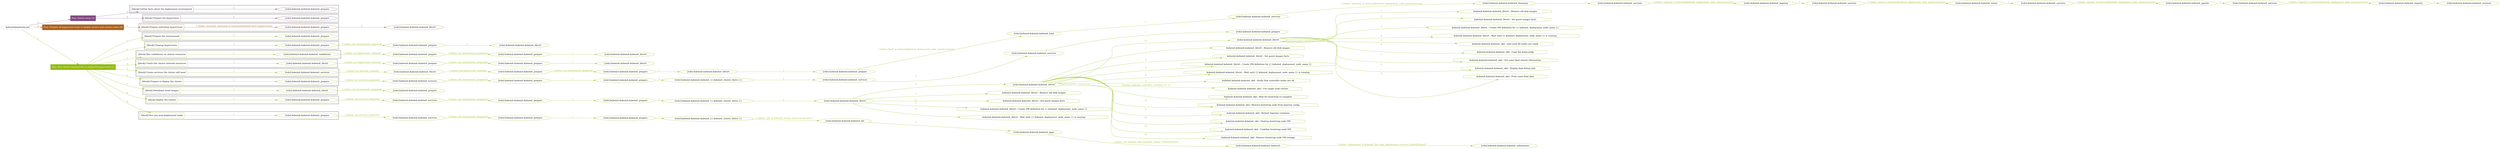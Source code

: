 digraph {
	graph [concentrate=true ordering=in rankdir=LR ratio=fill]
	edge [esep=5 sep=10]
	"kubeinit/playbook.yml" [id=root_node style=dotted]
	play_743b90a8 [label="Play: Initial setup (1)" color="#824a80" fontcolor="#ffffff" id=play_743b90a8 shape=box style=filled tooltip=localhost]
	"kubeinit/playbook.yml" -> play_743b90a8 [label="1 " color="#824a80" fontcolor="#824a80" id=edge_e5555c26 labeltooltip="1 " tooltip="1 "]
	subgraph "kubeinit.kubeinit.kubeinit_prepare" {
		role_e609a89c [label="[role] kubeinit.kubeinit.kubeinit_prepare" color="#824a80" id=role_e609a89c tooltip="kubeinit.kubeinit.kubeinit_prepare"]
	}
	subgraph "kubeinit.kubeinit.kubeinit_prepare" {
		role_7d52ee13 [label="[role] kubeinit.kubeinit.kubeinit_prepare" color="#824a80" id=role_7d52ee13 tooltip="kubeinit.kubeinit.kubeinit_prepare"]
	}
	subgraph "Play: Initial setup (1)" {
		play_743b90a8 -> block_be9899c7 [label=1 color="#824a80" fontcolor="#824a80" id=edge_d7f9a12f labeltooltip=1 tooltip=1]
		subgraph cluster_block_be9899c7 {
			block_be9899c7 [label="[block] Gather facts about the deployment environment" color="#824a80" id=block_be9899c7 labeltooltip="Gather facts about the deployment environment" shape=box tooltip="Gather facts about the deployment environment"]
			block_be9899c7 -> role_e609a89c [label="1 " color="#824a80" fontcolor="#824a80" id=edge_e55d5324 labeltooltip="1 " tooltip="1 "]
		}
		play_743b90a8 -> block_4cf6a5b4 [label=2 color="#824a80" fontcolor="#824a80" id=edge_6d1c9173 labeltooltip=2 tooltip=2]
		subgraph cluster_block_4cf6a5b4 {
			block_4cf6a5b4 [label="[block] Prepare the hypervisors" color="#824a80" id=block_4cf6a5b4 labeltooltip="Prepare the hypervisors" shape=box tooltip="Prepare the hypervisors"]
			block_4cf6a5b4 -> role_7d52ee13 [label="1 " color="#824a80" fontcolor="#824a80" id=edge_23be95bb labeltooltip="1 " tooltip="1 "]
		}
	}
	play_aa28c785 [label="Play: Prepare all hypervisor hosts to deploy service and cluster nodes (0)" color="#ad621f" fontcolor="#ffffff" id=play_aa28c785 shape=box style=filled tooltip="Play: Prepare all hypervisor hosts to deploy service and cluster nodes (0)"]
	"kubeinit/playbook.yml" -> play_aa28c785 [label="2 " color="#ad621f" fontcolor="#ad621f" id=edge_b6688500 labeltooltip="2 " tooltip="2 "]
	subgraph "kubeinit.kubeinit.kubeinit_libvirt" {
		role_a38f6ef7 [label="[role] kubeinit.kubeinit.kubeinit_libvirt" color="#ad621f" id=role_a38f6ef7 tooltip="kubeinit.kubeinit.kubeinit_libvirt"]
	}
	subgraph "kubeinit.kubeinit.kubeinit_prepare" {
		role_2fa4fcc3 [label="[role] kubeinit.kubeinit.kubeinit_prepare" color="#ad621f" id=role_2fa4fcc3 tooltip="kubeinit.kubeinit.kubeinit_prepare"]
		role_2fa4fcc3 -> role_a38f6ef7 [label="1 " color="#ad621f" fontcolor="#ad621f" id=edge_b6ef607e labeltooltip="1 " tooltip="1 "]
	}
	subgraph "Play: Prepare all hypervisor hosts to deploy service and cluster nodes (0)" {
		play_aa28c785 -> block_7f231f49 [label=1 color="#ad621f" fontcolor="#ad621f" id=edge_da5fc364 labeltooltip=1 tooltip=1]
		subgraph cluster_block_7f231f49 {
			block_7f231f49 [label="[block] Prepare individual hypervisors" color="#ad621f" id=block_7f231f49 labeltooltip="Prepare individual hypervisors" shape=box tooltip="Prepare individual hypervisors"]
			block_7f231f49 -> role_2fa4fcc3 [label="1 [when: inventory_hostname in hostvars['kubeinit-facts'].hypervisors]" color="#ad621f" fontcolor="#ad621f" id=edge_9c1588ac labeltooltip="1 [when: inventory_hostname in hostvars['kubeinit-facts'].hypervisors]" tooltip="1 [when: inventory_hostname in hostvars['kubeinit-facts'].hypervisors]"]
		}
	}
	play_987b31ca [label="Play: Run cluster deployment on prepared hypervisors (1)" color="#90bb11" fontcolor="#ffffff" id=play_987b31ca shape=box style=filled tooltip=localhost]
	"kubeinit/playbook.yml" -> play_987b31ca [label="3 " color="#90bb11" fontcolor="#90bb11" id=edge_f96792c6 labeltooltip="3 " tooltip="3 "]
	subgraph "kubeinit.kubeinit.kubeinit_prepare" {
		role_ddf2d760 [label="[role] kubeinit.kubeinit.kubeinit_prepare" color="#90bb11" id=role_ddf2d760 tooltip="kubeinit.kubeinit.kubeinit_prepare"]
	}
	subgraph "kubeinit.kubeinit.kubeinit_libvirt" {
		role_085618c5 [label="[role] kubeinit.kubeinit.kubeinit_libvirt" color="#90bb11" id=role_085618c5 tooltip="kubeinit.kubeinit.kubeinit_libvirt"]
	}
	subgraph "kubeinit.kubeinit.kubeinit_prepare" {
		role_6ee29412 [label="[role] kubeinit.kubeinit.kubeinit_prepare" color="#90bb11" id=role_6ee29412 tooltip="kubeinit.kubeinit.kubeinit_prepare"]
		role_6ee29412 -> role_085618c5 [label="1 " color="#90bb11" fontcolor="#90bb11" id=edge_6264abdf labeltooltip="1 " tooltip="1 "]
	}
	subgraph "kubeinit.kubeinit.kubeinit_prepare" {
		role_43bc6040 [label="[role] kubeinit.kubeinit.kubeinit_prepare" color="#90bb11" id=role_43bc6040 tooltip="kubeinit.kubeinit.kubeinit_prepare"]
		role_43bc6040 -> role_6ee29412 [label="1 [when: not environment_prepared]" color="#90bb11" fontcolor="#90bb11" id=edge_7b438163 labeltooltip="1 [when: not environment_prepared]" tooltip="1 [when: not environment_prepared]"]
	}
	subgraph "kubeinit.kubeinit.kubeinit_libvirt" {
		role_09e824c3 [label="[role] kubeinit.kubeinit.kubeinit_libvirt" color="#90bb11" id=role_09e824c3 tooltip="kubeinit.kubeinit.kubeinit_libvirt"]
	}
	subgraph "kubeinit.kubeinit.kubeinit_prepare" {
		role_683935b8 [label="[role] kubeinit.kubeinit.kubeinit_prepare" color="#90bb11" id=role_683935b8 tooltip="kubeinit.kubeinit.kubeinit_prepare"]
		role_683935b8 -> role_09e824c3 [label="1 " color="#90bb11" fontcolor="#90bb11" id=edge_71b09cfb labeltooltip="1 " tooltip="1 "]
	}
	subgraph "kubeinit.kubeinit.kubeinit_prepare" {
		role_24ceb889 [label="[role] kubeinit.kubeinit.kubeinit_prepare" color="#90bb11" id=role_24ceb889 tooltip="kubeinit.kubeinit.kubeinit_prepare"]
		role_24ceb889 -> role_683935b8 [label="1 [when: not environment_prepared]" color="#90bb11" fontcolor="#90bb11" id=edge_58f53f06 labeltooltip="1 [when: not environment_prepared]" tooltip="1 [when: not environment_prepared]"]
	}
	subgraph "kubeinit.kubeinit.kubeinit_validations" {
		role_106a5bd0 [label="[role] kubeinit.kubeinit.kubeinit_validations" color="#90bb11" id=role_106a5bd0 tooltip="kubeinit.kubeinit.kubeinit_validations"]
		role_106a5bd0 -> role_24ceb889 [label="1 [when: not hypervisors_cleaned]" color="#90bb11" fontcolor="#90bb11" id=edge_9565c37f labeltooltip="1 [when: not hypervisors_cleaned]" tooltip="1 [when: not hypervisors_cleaned]"]
	}
	subgraph "kubeinit.kubeinit.kubeinit_libvirt" {
		role_cfba8eb0 [label="[role] kubeinit.kubeinit.kubeinit_libvirt" color="#90bb11" id=role_cfba8eb0 tooltip="kubeinit.kubeinit.kubeinit_libvirt"]
	}
	subgraph "kubeinit.kubeinit.kubeinit_prepare" {
		role_1004afae [label="[role] kubeinit.kubeinit.kubeinit_prepare" color="#90bb11" id=role_1004afae tooltip="kubeinit.kubeinit.kubeinit_prepare"]
		role_1004afae -> role_cfba8eb0 [label="1 " color="#90bb11" fontcolor="#90bb11" id=edge_70be2604 labeltooltip="1 " tooltip="1 "]
	}
	subgraph "kubeinit.kubeinit.kubeinit_prepare" {
		role_b2a3b8c6 [label="[role] kubeinit.kubeinit.kubeinit_prepare" color="#90bb11" id=role_b2a3b8c6 tooltip="kubeinit.kubeinit.kubeinit_prepare"]
		role_b2a3b8c6 -> role_1004afae [label="1 [when: not environment_prepared]" color="#90bb11" fontcolor="#90bb11" id=edge_dcab3e11 labeltooltip="1 [when: not environment_prepared]" tooltip="1 [when: not environment_prepared]"]
	}
	subgraph "kubeinit.kubeinit.kubeinit_libvirt" {
		role_6e0be213 [label="[role] kubeinit.kubeinit.kubeinit_libvirt" color="#90bb11" id=role_6e0be213 tooltip="kubeinit.kubeinit.kubeinit_libvirt"]
		role_6e0be213 -> role_b2a3b8c6 [label="1 [when: not hypervisors_cleaned]" color="#90bb11" fontcolor="#90bb11" id=edge_47a0b33e labeltooltip="1 [when: not hypervisors_cleaned]" tooltip="1 [when: not hypervisors_cleaned]"]
	}
	subgraph "kubeinit.kubeinit.kubeinit_services" {
		role_d6f30e34 [label="[role] kubeinit.kubeinit.kubeinit_services" color="#90bb11" id=role_d6f30e34 tooltip="kubeinit.kubeinit.kubeinit_services"]
	}
	subgraph "kubeinit.kubeinit.kubeinit_registry" {
		role_e5eff78b [label="[role] kubeinit.kubeinit.kubeinit_registry" color="#90bb11" id=role_e5eff78b tooltip="kubeinit.kubeinit.kubeinit_registry"]
		role_e5eff78b -> role_d6f30e34 [label="1 " color="#90bb11" fontcolor="#90bb11" id=edge_b478f565 labeltooltip="1 " tooltip="1 "]
	}
	subgraph "kubeinit.kubeinit.kubeinit_services" {
		role_7e33d1a5 [label="[role] kubeinit.kubeinit.kubeinit_services" color="#90bb11" id=role_7e33d1a5 tooltip="kubeinit.kubeinit.kubeinit_services"]
		role_7e33d1a5 -> role_e5eff78b [label="1 [when: 'registry' in hostvars[kubeinit_deployment_node_name].services]" color="#90bb11" fontcolor="#90bb11" id=edge_51f8c099 labeltooltip="1 [when: 'registry' in hostvars[kubeinit_deployment_node_name].services]" tooltip="1 [when: 'registry' in hostvars[kubeinit_deployment_node_name].services]"]
	}
	subgraph "kubeinit.kubeinit.kubeinit_apache" {
		role_4c651d5d [label="[role] kubeinit.kubeinit.kubeinit_apache" color="#90bb11" id=role_4c651d5d tooltip="kubeinit.kubeinit.kubeinit_apache"]
		role_4c651d5d -> role_7e33d1a5 [label="1 " color="#90bb11" fontcolor="#90bb11" id=edge_03db0d27 labeltooltip="1 " tooltip="1 "]
	}
	subgraph "kubeinit.kubeinit.kubeinit_services" {
		role_66287e27 [label="[role] kubeinit.kubeinit.kubeinit_services" color="#90bb11" id=role_66287e27 tooltip="kubeinit.kubeinit.kubeinit_services"]
		role_66287e27 -> role_4c651d5d [label="1 [when: 'apache' in hostvars[kubeinit_deployment_node_name].services]" color="#90bb11" fontcolor="#90bb11" id=edge_fdbecc38 labeltooltip="1 [when: 'apache' in hostvars[kubeinit_deployment_node_name].services]" tooltip="1 [when: 'apache' in hostvars[kubeinit_deployment_node_name].services]"]
	}
	subgraph "kubeinit.kubeinit.kubeinit_nexus" {
		role_0131a135 [label="[role] kubeinit.kubeinit.kubeinit_nexus" color="#90bb11" id=role_0131a135 tooltip="kubeinit.kubeinit.kubeinit_nexus"]
		role_0131a135 -> role_66287e27 [label="1 " color="#90bb11" fontcolor="#90bb11" id=edge_5f47b4a8 labeltooltip="1 " tooltip="1 "]
	}
	subgraph "kubeinit.kubeinit.kubeinit_services" {
		role_52f6e15e [label="[role] kubeinit.kubeinit.kubeinit_services" color="#90bb11" id=role_52f6e15e tooltip="kubeinit.kubeinit.kubeinit_services"]
		role_52f6e15e -> role_0131a135 [label="1 [when: 'nexus' in hostvars[kubeinit_deployment_node_name].services]" color="#90bb11" fontcolor="#90bb11" id=edge_e5a28074 labeltooltip="1 [when: 'nexus' in hostvars[kubeinit_deployment_node_name].services]" tooltip="1 [when: 'nexus' in hostvars[kubeinit_deployment_node_name].services]"]
	}
	subgraph "kubeinit.kubeinit.kubeinit_haproxy" {
		role_f6844438 [label="[role] kubeinit.kubeinit.kubeinit_haproxy" color="#90bb11" id=role_f6844438 tooltip="kubeinit.kubeinit.kubeinit_haproxy"]
		role_f6844438 -> role_52f6e15e [label="1 " color="#90bb11" fontcolor="#90bb11" id=edge_36b46354 labeltooltip="1 " tooltip="1 "]
	}
	subgraph "kubeinit.kubeinit.kubeinit_services" {
		role_9c3a950d [label="[role] kubeinit.kubeinit.kubeinit_services" color="#90bb11" id=role_9c3a950d tooltip="kubeinit.kubeinit.kubeinit_services"]
		role_9c3a950d -> role_f6844438 [label="1 [when: 'haproxy' in hostvars[kubeinit_deployment_node_name].services]" color="#90bb11" fontcolor="#90bb11" id=edge_6eef78b9 labeltooltip="1 [when: 'haproxy' in hostvars[kubeinit_deployment_node_name].services]" tooltip="1 [when: 'haproxy' in hostvars[kubeinit_deployment_node_name].services]"]
	}
	subgraph "kubeinit.kubeinit.kubeinit_dnsmasq" {
		role_3fa1a2b0 [label="[role] kubeinit.kubeinit.kubeinit_dnsmasq" color="#90bb11" id=role_3fa1a2b0 tooltip="kubeinit.kubeinit.kubeinit_dnsmasq"]
		role_3fa1a2b0 -> role_9c3a950d [label="1 " color="#90bb11" fontcolor="#90bb11" id=edge_ce367aaf labeltooltip="1 " tooltip="1 "]
	}
	subgraph "kubeinit.kubeinit.kubeinit_services" {
		role_28749947 [label="[role] kubeinit.kubeinit.kubeinit_services" color="#90bb11" id=role_28749947 tooltip="kubeinit.kubeinit.kubeinit_services"]
		role_28749947 -> role_3fa1a2b0 [label="1 [when: 'dnsmasq' in hostvars[kubeinit_deployment_node_name].services]" color="#90bb11" fontcolor="#90bb11" id=edge_3b5c15c1 labeltooltip="1 [when: 'dnsmasq' in hostvars[kubeinit_deployment_node_name].services]" tooltip="1 [when: 'dnsmasq' in hostvars[kubeinit_deployment_node_name].services]"]
	}
	subgraph "kubeinit.kubeinit.kubeinit_bind" {
		role_21f5eb4c [label="[role] kubeinit.kubeinit.kubeinit_bind" color="#90bb11" id=role_21f5eb4c tooltip="kubeinit.kubeinit.kubeinit_bind"]
		role_21f5eb4c -> role_28749947 [label="1 " color="#90bb11" fontcolor="#90bb11" id=edge_c19f0215 labeltooltip="1 " tooltip="1 "]
	}
	subgraph "kubeinit.kubeinit.kubeinit_prepare" {
		role_2ee215a8 [label="[role] kubeinit.kubeinit.kubeinit_prepare" color="#90bb11" id=role_2ee215a8 tooltip="kubeinit.kubeinit.kubeinit_prepare"]
		role_2ee215a8 -> role_21f5eb4c [label="1 [when: 'bind' in hostvars[kubeinit_deployment_node_name].services]" color="#90bb11" fontcolor="#90bb11" id=edge_bc5dd5cb labeltooltip="1 [when: 'bind' in hostvars[kubeinit_deployment_node_name].services]" tooltip="1 [when: 'bind' in hostvars[kubeinit_deployment_node_name].services]"]
	}
	subgraph "kubeinit.kubeinit.kubeinit_libvirt" {
		role_1c68371c [label="[role] kubeinit.kubeinit.kubeinit_libvirt" color="#90bb11" id=role_1c68371c tooltip="kubeinit.kubeinit.kubeinit_libvirt"]
		role_1c68371c -> role_2ee215a8 [label="1 " color="#90bb11" fontcolor="#90bb11" id=edge_b952a066 labeltooltip="1 " tooltip="1 "]
	}
	subgraph "kubeinit.kubeinit.kubeinit_prepare" {
		role_466aae69 [label="[role] kubeinit.kubeinit.kubeinit_prepare" color="#90bb11" id=role_466aae69 tooltip="kubeinit.kubeinit.kubeinit_prepare"]
		role_466aae69 -> role_1c68371c [label="1 " color="#90bb11" fontcolor="#90bb11" id=edge_a72e6878 labeltooltip="1 " tooltip="1 "]
	}
	subgraph "kubeinit.kubeinit.kubeinit_prepare" {
		role_d9b90195 [label="[role] kubeinit.kubeinit.kubeinit_prepare" color="#90bb11" id=role_d9b90195 tooltip="kubeinit.kubeinit.kubeinit_prepare"]
		role_d9b90195 -> role_466aae69 [label="1 [when: not environment_prepared]" color="#90bb11" fontcolor="#90bb11" id=edge_41149ed7 labeltooltip="1 [when: not environment_prepared]" tooltip="1 [when: not environment_prepared]"]
	}
	subgraph "kubeinit.kubeinit.kubeinit_libvirt" {
		role_e5d89469 [label="[role] kubeinit.kubeinit.kubeinit_libvirt" color="#90bb11" id=role_e5d89469 tooltip="kubeinit.kubeinit.kubeinit_libvirt"]
		role_e5d89469 -> role_d9b90195 [label="1 [when: not hypervisors_cleaned]" color="#90bb11" fontcolor="#90bb11" id=edge_4a9b7f22 labeltooltip="1 [when: not hypervisors_cleaned]" tooltip="1 [when: not hypervisors_cleaned]"]
	}
	subgraph "kubeinit.kubeinit.kubeinit_services" {
		role_be96c933 [label="[role] kubeinit.kubeinit.kubeinit_services" color="#90bb11" id=role_be96c933 tooltip="kubeinit.kubeinit.kubeinit_services"]
		role_be96c933 -> role_e5d89469 [label="1 [when: not network_created]" color="#90bb11" fontcolor="#90bb11" id=edge_73dc06a3 labeltooltip="1 [when: not network_created]" tooltip="1 [when: not network_created]"]
	}
	subgraph "kubeinit.kubeinit.kubeinit_prepare" {
		role_82914053 [label="[role] kubeinit.kubeinit.kubeinit_prepare" color="#90bb11" id=role_82914053 tooltip="kubeinit.kubeinit.kubeinit_prepare"]
	}
	subgraph "kubeinit.kubeinit.kubeinit_services" {
		role_8eaf3770 [label="[role] kubeinit.kubeinit.kubeinit_services" color="#90bb11" id=role_8eaf3770 tooltip="kubeinit.kubeinit.kubeinit_services"]
		role_8eaf3770 -> role_82914053 [label="1 " color="#90bb11" fontcolor="#90bb11" id=edge_be0b3977 labeltooltip="1 " tooltip="1 "]
	}
	subgraph "kubeinit.kubeinit.kubeinit_services" {
		role_40c6133e [label="[role] kubeinit.kubeinit.kubeinit_services" color="#90bb11" id=role_40c6133e tooltip="kubeinit.kubeinit.kubeinit_services"]
		role_40c6133e -> role_8eaf3770 [label="1 " color="#90bb11" fontcolor="#90bb11" id=edge_b3f0bdd2 labeltooltip="1 " tooltip="1 "]
	}
	subgraph "kubeinit.kubeinit.kubeinit_{{ kubeinit_cluster_distro }}" {
		role_8f6a42a7 [label="[role] kubeinit.kubeinit.kubeinit_{{ kubeinit_cluster_distro }}" color="#90bb11" id=role_8f6a42a7 tooltip="kubeinit.kubeinit.kubeinit_{{ kubeinit_cluster_distro }}"]
		role_8f6a42a7 -> role_40c6133e [label="1 " color="#90bb11" fontcolor="#90bb11" id=edge_93225abc labeltooltip="1 " tooltip="1 "]
	}
	subgraph "kubeinit.kubeinit.kubeinit_prepare" {
		role_e88ab368 [label="[role] kubeinit.kubeinit.kubeinit_prepare" color="#90bb11" id=role_e88ab368 tooltip="kubeinit.kubeinit.kubeinit_prepare"]
		role_e88ab368 -> role_8f6a42a7 [label="1 " color="#90bb11" fontcolor="#90bb11" id=edge_af989737 labeltooltip="1 " tooltip="1 "]
	}
	subgraph "kubeinit.kubeinit.kubeinit_prepare" {
		role_acde0f59 [label="[role] kubeinit.kubeinit.kubeinit_prepare" color="#90bb11" id=role_acde0f59 tooltip="kubeinit.kubeinit.kubeinit_prepare"]
		role_acde0f59 -> role_e88ab368 [label="1 " color="#90bb11" fontcolor="#90bb11" id=edge_3474662f labeltooltip="1 " tooltip="1 "]
	}
	subgraph "kubeinit.kubeinit.kubeinit_services" {
		role_7805194a [label="[role] kubeinit.kubeinit.kubeinit_services" color="#90bb11" id=role_7805194a tooltip="kubeinit.kubeinit.kubeinit_services"]
		role_7805194a -> role_acde0f59 [label="1 [when: not environment_prepared]" color="#90bb11" fontcolor="#90bb11" id=edge_1af9d3ba labeltooltip="1 [when: not environment_prepared]" tooltip="1 [when: not environment_prepared]"]
	}
	subgraph "kubeinit.kubeinit.kubeinit_prepare" {
		role_c11b78f5 [label="[role] kubeinit.kubeinit.kubeinit_prepare" color="#90bb11" id=role_c11b78f5 tooltip="kubeinit.kubeinit.kubeinit_prepare"]
		role_c11b78f5 -> role_7805194a [label="1 [when: not services_prepared]" color="#90bb11" fontcolor="#90bb11" id=edge_21703310 labeltooltip="1 [when: not services_prepared]" tooltip="1 [when: not services_prepared]"]
	}
	subgraph "kubeinit.kubeinit.kubeinit_prepare" {
		role_f253e52a [label="[role] kubeinit.kubeinit.kubeinit_prepare" color="#90bb11" id=role_f253e52a tooltip="kubeinit.kubeinit.kubeinit_prepare"]
	}
	subgraph "kubeinit.kubeinit.kubeinit_libvirt" {
		role_df5effb2 [label="[role] kubeinit.kubeinit.kubeinit_libvirt" color="#90bb11" id=role_df5effb2 tooltip="kubeinit.kubeinit.kubeinit_libvirt"]
		role_df5effb2 -> role_f253e52a [label="1 [when: not environment_prepared]" color="#90bb11" fontcolor="#90bb11" id=edge_5476741f labeltooltip="1 [when: not environment_prepared]" tooltip="1 [when: not environment_prepared]"]
	}
	subgraph "kubeinit.kubeinit.kubeinit_libvirt" {
		role_96cdc42b [label="[role] kubeinit.kubeinit.kubeinit_libvirt" color="#90bb11" id=role_96cdc42b tooltip="kubeinit.kubeinit.kubeinit_libvirt"]
		task_d5d28466 [label="kubeinit.kubeinit.kubeinit_libvirt : Remove old disk images" color="#90bb11" id=task_d5d28466 shape=octagon tooltip="kubeinit.kubeinit.kubeinit_libvirt : Remove old disk images"]
		role_96cdc42b -> task_d5d28466 [label="1 " color="#90bb11" fontcolor="#90bb11" id=edge_2e98f89d labeltooltip="1 " tooltip="1 "]
		task_2751181b [label="kubeinit.kubeinit.kubeinit_libvirt : Set guest images facts" color="#90bb11" id=task_2751181b shape=octagon tooltip="kubeinit.kubeinit.kubeinit_libvirt : Set guest images facts"]
		role_96cdc42b -> task_2751181b [label="2 " color="#90bb11" fontcolor="#90bb11" id=edge_fa63ddb7 labeltooltip="2 " tooltip="2 "]
		task_9cf03d81 [label="kubeinit.kubeinit.kubeinit_libvirt : Create VM definition for {{ kubeinit_deployment_node_name }}" color="#90bb11" id=task_9cf03d81 shape=octagon tooltip="kubeinit.kubeinit.kubeinit_libvirt : Create VM definition for {{ kubeinit_deployment_node_name }}"]
		role_96cdc42b -> task_9cf03d81 [label="3 " color="#90bb11" fontcolor="#90bb11" id=edge_a685de6b labeltooltip="3 " tooltip="3 "]
		task_5bca6fae [label="kubeinit.kubeinit.kubeinit_libvirt : Wait until {{ kubeinit_deployment_node_name }} is running" color="#90bb11" id=task_5bca6fae shape=octagon tooltip="kubeinit.kubeinit.kubeinit_libvirt : Wait until {{ kubeinit_deployment_node_name }} is running"]
		role_96cdc42b -> task_5bca6fae [label="4 " color="#90bb11" fontcolor="#90bb11" id=edge_98e2d296 labeltooltip="4 " tooltip="4 "]
		task_4cf12450 [label="kubeinit.kubeinit.kubeinit_okd : wait until all nodes are ready" color="#90bb11" id=task_4cf12450 shape=octagon tooltip="kubeinit.kubeinit.kubeinit_okd : wait until all nodes are ready"]
		role_96cdc42b -> task_4cf12450 [label="5 " color="#90bb11" fontcolor="#90bb11" id=edge_dece1342 labeltooltip="5 " tooltip="5 "]
		task_802382bb [label="kubeinit.kubeinit.kubeinit_okd : Copy the kubeconfig" color="#90bb11" id=task_802382bb shape=octagon tooltip="kubeinit.kubeinit.kubeinit_okd : Copy the kubeconfig"]
		role_96cdc42b -> task_802382bb [label="6 " color="#90bb11" fontcolor="#90bb11" id=edge_3ed702f4 labeltooltip="6 " tooltip="6 "]
		task_9ad64d2e [label="kubeinit.kubeinit.kubeinit_okd : Get some final cluster information" color="#90bb11" id=task_9ad64d2e shape=octagon tooltip="kubeinit.kubeinit.kubeinit_okd : Get some final cluster information"]
		role_96cdc42b -> task_9ad64d2e [label="7 " color="#90bb11" fontcolor="#90bb11" id=edge_bae58a74 labeltooltip="7 " tooltip="7 "]
		task_ec54a71d [label="kubeinit.kubeinit.kubeinit_okd : Display final debug info" color="#90bb11" id=task_ec54a71d shape=octagon tooltip="kubeinit.kubeinit.kubeinit_okd : Display final debug info"]
		role_96cdc42b -> task_ec54a71d [label="8 " color="#90bb11" fontcolor="#90bb11" id=edge_da57909a labeltooltip="8 " tooltip="8 "]
		task_5c86081e [label="kubeinit.kubeinit.kubeinit_okd : Print some final data" color="#90bb11" id=task_5c86081e shape=octagon tooltip="kubeinit.kubeinit.kubeinit_okd : Print some final data"]
		role_96cdc42b -> task_5c86081e [label="9 " color="#90bb11" fontcolor="#90bb11" id=edge_effe5d93 labeltooltip="9 " tooltip="9 "]
	}
	subgraph "kubeinit.kubeinit.kubeinit_libvirt" {
		role_23939f1b [label="[role] kubeinit.kubeinit.kubeinit_libvirt" color="#90bb11" id=role_23939f1b tooltip="kubeinit.kubeinit.kubeinit_libvirt"]
		task_bba7cafc [label="kubeinit.kubeinit.kubeinit_libvirt : Remove old disk images" color="#90bb11" id=task_bba7cafc shape=octagon tooltip="kubeinit.kubeinit.kubeinit_libvirt : Remove old disk images"]
		role_23939f1b -> task_bba7cafc [label="1 " color="#90bb11" fontcolor="#90bb11" id=edge_b2b2628b labeltooltip="1 " tooltip="1 "]
		task_b73739ee [label="kubeinit.kubeinit.kubeinit_libvirt : Set guest images facts" color="#90bb11" id=task_b73739ee shape=octagon tooltip="kubeinit.kubeinit.kubeinit_libvirt : Set guest images facts"]
		role_23939f1b -> task_b73739ee [label="2 " color="#90bb11" fontcolor="#90bb11" id=edge_b8ee3090 labeltooltip="2 " tooltip="2 "]
		task_a4a684cf [label="kubeinit.kubeinit.kubeinit_libvirt : Create VM definition for {{ kubeinit_deployment_node_name }}" color="#90bb11" id=task_a4a684cf shape=octagon tooltip="kubeinit.kubeinit.kubeinit_libvirt : Create VM definition for {{ kubeinit_deployment_node_name }}"]
		role_23939f1b -> task_a4a684cf [label="3 " color="#90bb11" fontcolor="#90bb11" id=edge_1fe2d6fe labeltooltip="3 " tooltip="3 "]
		task_fd7d6834 [label="kubeinit.kubeinit.kubeinit_libvirt : Wait until {{ kubeinit_deployment_node_name }} is running" color="#90bb11" id=task_fd7d6834 shape=octagon tooltip="kubeinit.kubeinit.kubeinit_libvirt : Wait until {{ kubeinit_deployment_node_name }} is running"]
		role_23939f1b -> task_fd7d6834 [label="4 " color="#90bb11" fontcolor="#90bb11" id=edge_5adc6699 labeltooltip="4 " tooltip="4 "]
		task_7380a679 [label="kubeinit.kubeinit.kubeinit_okd : Verify that controller nodes are ok" color="#90bb11" id=task_7380a679 shape=octagon tooltip="kubeinit.kubeinit.kubeinit_okd : Verify that controller nodes are ok"]
		role_23939f1b -> task_7380a679 [label="5 " color="#90bb11" fontcolor="#90bb11" id=edge_e7c713ba labeltooltip="5 " tooltip="5 "]
		task_77918713 [label="kubeinit.kubeinit.kubeinit_okd : Use single node cluster" color="#90bb11" id=task_77918713 shape=octagon tooltip="kubeinit.kubeinit.kubeinit_okd : Use single node cluster"]
		role_23939f1b -> task_77918713 [label="6 [when: kubeinit_controller_count|int == 1]" color="#90bb11" fontcolor="#90bb11" id=edge_c0842822 labeltooltip="6 [when: kubeinit_controller_count|int == 1]" tooltip="6 [when: kubeinit_controller_count|int == 1]"]
		task_d065d828 [label="kubeinit.kubeinit.kubeinit_okd : Wait for bootstrap to complete" color="#90bb11" id=task_d065d828 shape=octagon tooltip="kubeinit.kubeinit.kubeinit_okd : Wait for bootstrap to complete"]
		role_23939f1b -> task_d065d828 [label="7 " color="#90bb11" fontcolor="#90bb11" id=edge_7b10f4b3 labeltooltip="7 " tooltip="7 "]
		task_a65fc2c5 [label="kubeinit.kubeinit.kubeinit_okd : Remove bootstrap node from haproxy config" color="#90bb11" id=task_a65fc2c5 shape=octagon tooltip="kubeinit.kubeinit.kubeinit_okd : Remove bootstrap node from haproxy config"]
		role_23939f1b -> task_a65fc2c5 [label="8 " color="#90bb11" fontcolor="#90bb11" id=edge_9c28c612 labeltooltip="8 " tooltip="8 "]
		task_6ce7c519 [label="kubeinit.kubeinit.kubeinit_okd : Restart haproxy container" color="#90bb11" id=task_6ce7c519 shape=octagon tooltip="kubeinit.kubeinit.kubeinit_okd : Restart haproxy container"]
		role_23939f1b -> task_6ce7c519 [label="9 " color="#90bb11" fontcolor="#90bb11" id=edge_8cc6415e labeltooltip="9 " tooltip="9 "]
		task_fad855e1 [label="kubeinit.kubeinit.kubeinit_okd : Destroy bootstrap node VM" color="#90bb11" id=task_fad855e1 shape=octagon tooltip="kubeinit.kubeinit.kubeinit_okd : Destroy bootstrap node VM"]
		role_23939f1b -> task_fad855e1 [label="10 " color="#90bb11" fontcolor="#90bb11" id=edge_f035cef2 labeltooltip="10 " tooltip="10 "]
		task_7e333b96 [label="kubeinit.kubeinit.kubeinit_okd : Undefine bootstrap node VM" color="#90bb11" id=task_7e333b96 shape=octagon tooltip="kubeinit.kubeinit.kubeinit_okd : Undefine bootstrap node VM"]
		role_23939f1b -> task_7e333b96 [label="11 " color="#90bb11" fontcolor="#90bb11" id=edge_ec0da2dc labeltooltip="11 " tooltip="11 "]
		task_7bc2620d [label="kubeinit.kubeinit.kubeinit_okd : Remove bootstrap node VM storage" color="#90bb11" id=task_7bc2620d shape=octagon tooltip="kubeinit.kubeinit.kubeinit_okd : Remove bootstrap node VM storage"]
		role_23939f1b -> task_7bc2620d [label="12 " color="#90bb11" fontcolor="#90bb11" id=edge_2ff63afc labeltooltip="12 " tooltip="12 "]
		role_23939f1b -> role_96cdc42b [label="13 " color="#90bb11" fontcolor="#90bb11" id=edge_a01e9c43 labeltooltip="13 " tooltip="13 "]
	}
	subgraph "kubeinit.kubeinit.kubeinit_libvirt" {
		role_d371d81f [label="[role] kubeinit.kubeinit.kubeinit_libvirt" color="#90bb11" id=role_d371d81f tooltip="kubeinit.kubeinit.kubeinit_libvirt"]
		task_4728e9ef [label="kubeinit.kubeinit.kubeinit_libvirt : Remove old disk images" color="#90bb11" id=task_4728e9ef shape=octagon tooltip="kubeinit.kubeinit.kubeinit_libvirt : Remove old disk images"]
		role_d371d81f -> task_4728e9ef [label="1 " color="#90bb11" fontcolor="#90bb11" id=edge_ec1a471b labeltooltip="1 " tooltip="1 "]
		task_b7276a81 [label="kubeinit.kubeinit.kubeinit_libvirt : Set guest images facts" color="#90bb11" id=task_b7276a81 shape=octagon tooltip="kubeinit.kubeinit.kubeinit_libvirt : Set guest images facts"]
		role_d371d81f -> task_b7276a81 [label="2 " color="#90bb11" fontcolor="#90bb11" id=edge_850bf5d9 labeltooltip="2 " tooltip="2 "]
		task_cb50a449 [label="kubeinit.kubeinit.kubeinit_libvirt : Create VM definition for {{ kubeinit_deployment_node_name }}" color="#90bb11" id=task_cb50a449 shape=octagon tooltip="kubeinit.kubeinit.kubeinit_libvirt : Create VM definition for {{ kubeinit_deployment_node_name }}"]
		role_d371d81f -> task_cb50a449 [label="3 " color="#90bb11" fontcolor="#90bb11" id=edge_bd68634b labeltooltip="3 " tooltip="3 "]
		task_f5c3f6e9 [label="kubeinit.kubeinit.kubeinit_libvirt : Wait until {{ kubeinit_deployment_node_name }} is running" color="#90bb11" id=task_f5c3f6e9 shape=octagon tooltip="kubeinit.kubeinit.kubeinit_libvirt : Wait until {{ kubeinit_deployment_node_name }} is running"]
		role_d371d81f -> task_f5c3f6e9 [label="4 " color="#90bb11" fontcolor="#90bb11" id=edge_4aadc2c6 labeltooltip="4 " tooltip="4 "]
		role_d371d81f -> role_23939f1b [label="5 " color="#90bb11" fontcolor="#90bb11" id=edge_5affb65d labeltooltip="5 " tooltip="5 "]
	}
	subgraph "kubeinit.kubeinit.kubeinit_{{ kubeinit_cluster_distro }}" {
		role_85ed35d0 [label="[role] kubeinit.kubeinit.kubeinit_{{ kubeinit_cluster_distro }}" color="#90bb11" id=role_85ed35d0 tooltip="kubeinit.kubeinit.kubeinit_{{ kubeinit_cluster_distro }}"]
		role_85ed35d0 -> role_d371d81f [label="1 " color="#90bb11" fontcolor="#90bb11" id=edge_8db83b76 labeltooltip="1 " tooltip="1 "]
	}
	subgraph "kubeinit.kubeinit.kubeinit_prepare" {
		role_ae73d0aa [label="[role] kubeinit.kubeinit.kubeinit_prepare" color="#90bb11" id=role_ae73d0aa tooltip="kubeinit.kubeinit.kubeinit_prepare"]
		role_ae73d0aa -> role_85ed35d0 [label="1 " color="#90bb11" fontcolor="#90bb11" id=edge_9a3d7476 labeltooltip="1 " tooltip="1 "]
	}
	subgraph "kubeinit.kubeinit.kubeinit_prepare" {
		role_e6dba0d2 [label="[role] kubeinit.kubeinit.kubeinit_prepare" color="#90bb11" id=role_e6dba0d2 tooltip="kubeinit.kubeinit.kubeinit_prepare"]
		role_e6dba0d2 -> role_ae73d0aa [label="1 " color="#90bb11" fontcolor="#90bb11" id=edge_152c8288 labeltooltip="1 " tooltip="1 "]
	}
	subgraph "kubeinit.kubeinit.kubeinit_services" {
		role_80dcbf48 [label="[role] kubeinit.kubeinit.kubeinit_services" color="#90bb11" id=role_80dcbf48 tooltip="kubeinit.kubeinit.kubeinit_services"]
		role_80dcbf48 -> role_e6dba0d2 [label="1 [when: not environment_prepared]" color="#90bb11" fontcolor="#90bb11" id=edge_2e0c1f7d labeltooltip="1 [when: not environment_prepared]" tooltip="1 [when: not environment_prepared]"]
	}
	subgraph "kubeinit.kubeinit.kubeinit_prepare" {
		role_a02da9b3 [label="[role] kubeinit.kubeinit.kubeinit_prepare" color="#90bb11" id=role_a02da9b3 tooltip="kubeinit.kubeinit.kubeinit_prepare"]
		role_a02da9b3 -> role_80dcbf48 [label="1 [when: not services_prepared]" color="#90bb11" fontcolor="#90bb11" id=edge_a8ffb47c labeltooltip="1 [when: not services_prepared]" tooltip="1 [when: not services_prepared]"]
	}
	subgraph "kubeinit.kubeinit.kubeinit_submariner" {
		role_403c027f [label="[role] kubeinit.kubeinit.kubeinit_submariner" color="#90bb11" id=role_403c027f tooltip="kubeinit.kubeinit.kubeinit_submariner"]
	}
	subgraph "kubeinit.kubeinit.kubeinit_kubevirt" {
		role_a2eb8bf2 [label="[role] kubeinit.kubeinit.kubeinit_kubevirt" color="#90bb11" id=role_a2eb8bf2 tooltip="kubeinit.kubeinit.kubeinit_kubevirt"]
		role_a2eb8bf2 -> role_403c027f [label="1 [when: 'submariner' in kubeinit_fact_post_deployment_services | default(False)]" color="#90bb11" fontcolor="#90bb11" id=edge_c8bd068d labeltooltip="1 [when: 'submariner' in kubeinit_fact_post_deployment_services | default(False)]" tooltip="1 [when: 'submariner' in kubeinit_fact_post_deployment_services | default(False)]"]
	}
	subgraph "kubeinit.kubeinit.kubeinit_apps" {
		role_3b240e44 [label="[role] kubeinit.kubeinit.kubeinit_apps" color="#90bb11" id=role_3b240e44 tooltip="kubeinit.kubeinit.kubeinit_apps"]
		role_3b240e44 -> role_a2eb8bf2 [label="1 [when: not kubeinit_okd_openshift_deploy | default(False)]" color="#90bb11" fontcolor="#90bb11" id=edge_4cba9a94 labeltooltip="1 [when: not kubeinit_okd_openshift_deploy | default(False)]" tooltip="1 [when: not kubeinit_okd_openshift_deploy | default(False)]"]
	}
	subgraph "kubeinit.kubeinit.kubeinit_nfs" {
		role_abf904b6 [label="[role] kubeinit.kubeinit.kubeinit_nfs" color="#90bb11" id=role_abf904b6 tooltip="kubeinit.kubeinit.kubeinit_nfs"]
		role_abf904b6 -> role_3b240e44 [label="1 " color="#90bb11" fontcolor="#90bb11" id=edge_709ce152 labeltooltip="1 " tooltip="1 "]
	}
	subgraph "kubeinit.kubeinit.kubeinit_{{ kubeinit_cluster_distro }}" {
		role_ea641a55 [label="[role] kubeinit.kubeinit.kubeinit_{{ kubeinit_cluster_distro }}" color="#90bb11" id=role_ea641a55 tooltip="kubeinit.kubeinit.kubeinit_{{ kubeinit_cluster_distro }}"]
		role_ea641a55 -> role_abf904b6 [label="1 [when: 'nfs' in kubeinit_cluster_hostvars.services]" color="#90bb11" fontcolor="#90bb11" id=edge_98cb8694 labeltooltip="1 [when: 'nfs' in kubeinit_cluster_hostvars.services]" tooltip="1 [when: 'nfs' in kubeinit_cluster_hostvars.services]"]
	}
	subgraph "kubeinit.kubeinit.kubeinit_prepare" {
		role_03ded39f [label="[role] kubeinit.kubeinit.kubeinit_prepare" color="#90bb11" id=role_03ded39f tooltip="kubeinit.kubeinit.kubeinit_prepare"]
		role_03ded39f -> role_ea641a55 [label="1 " color="#90bb11" fontcolor="#90bb11" id=edge_9d6bd6a7 labeltooltip="1 " tooltip="1 "]
	}
	subgraph "kubeinit.kubeinit.kubeinit_prepare" {
		role_13ed46bc [label="[role] kubeinit.kubeinit.kubeinit_prepare" color="#90bb11" id=role_13ed46bc tooltip="kubeinit.kubeinit.kubeinit_prepare"]
		role_13ed46bc -> role_03ded39f [label="1 " color="#90bb11" fontcolor="#90bb11" id=edge_ec669a83 labeltooltip="1 " tooltip="1 "]
	}
	subgraph "kubeinit.kubeinit.kubeinit_services" {
		role_675a15a5 [label="[role] kubeinit.kubeinit.kubeinit_services" color="#90bb11" id=role_675a15a5 tooltip="kubeinit.kubeinit.kubeinit_services"]
		role_675a15a5 -> role_13ed46bc [label="1 [when: not environment_prepared]" color="#90bb11" fontcolor="#90bb11" id=edge_c9bafd1f labeltooltip="1 [when: not environment_prepared]" tooltip="1 [when: not environment_prepared]"]
	}
	subgraph "kubeinit.kubeinit.kubeinit_prepare" {
		role_e0e902f0 [label="[role] kubeinit.kubeinit.kubeinit_prepare" color="#90bb11" id=role_e0e902f0 tooltip="kubeinit.kubeinit.kubeinit_prepare"]
		role_e0e902f0 -> role_675a15a5 [label="1 [when: not services_prepared]" color="#90bb11" fontcolor="#90bb11" id=edge_2c89b861 labeltooltip="1 [when: not services_prepared]" tooltip="1 [when: not services_prepared]"]
	}
	subgraph "Play: Run cluster deployment on prepared hypervisors (1)" {
		play_987b31ca -> block_fea56d80 [label=1 color="#90bb11" fontcolor="#90bb11" id=edge_e57c9fe2 labeltooltip=1 tooltip=1]
		subgraph cluster_block_fea56d80 {
			block_fea56d80 [label="[block] Prepare the environment" color="#90bb11" id=block_fea56d80 labeltooltip="Prepare the environment" shape=box tooltip="Prepare the environment"]
			block_fea56d80 -> role_ddf2d760 [label="1 " color="#90bb11" fontcolor="#90bb11" id=edge_79783e13 labeltooltip="1 " tooltip="1 "]
		}
		play_987b31ca -> block_65b368db [label=2 color="#90bb11" fontcolor="#90bb11" id=edge_9475cfa1 labeltooltip=2 tooltip=2]
		subgraph cluster_block_65b368db {
			block_65b368db [label="[block] Cleanup hypervisors" color="#90bb11" id=block_65b368db labeltooltip="Cleanup hypervisors" shape=box tooltip="Cleanup hypervisors"]
			block_65b368db -> role_43bc6040 [label="1 " color="#90bb11" fontcolor="#90bb11" id=edge_d5b26f05 labeltooltip="1 " tooltip="1 "]
		}
		play_987b31ca -> block_3a513c0d [label=3 color="#90bb11" fontcolor="#90bb11" id=edge_616113fb labeltooltip=3 tooltip=3]
		subgraph cluster_block_3a513c0d {
			block_3a513c0d [label="[block] Run validations on cluster resources" color="#90bb11" id=block_3a513c0d labeltooltip="Run validations on cluster resources" shape=box tooltip="Run validations on cluster resources"]
			block_3a513c0d -> role_106a5bd0 [label="1 " color="#90bb11" fontcolor="#90bb11" id=edge_a16dee0f labeltooltip="1 " tooltip="1 "]
		}
		play_987b31ca -> block_66616c24 [label=4 color="#90bb11" fontcolor="#90bb11" id=edge_1b76e11f labeltooltip=4 tooltip=4]
		subgraph cluster_block_66616c24 {
			block_66616c24 [label="[block] Create the cluster network resources" color="#90bb11" id=block_66616c24 labeltooltip="Create the cluster network resources" shape=box tooltip="Create the cluster network resources"]
			block_66616c24 -> role_6e0be213 [label="1 " color="#90bb11" fontcolor="#90bb11" id=edge_921148c1 labeltooltip="1 " tooltip="1 "]
		}
		play_987b31ca -> block_7955f607 [label=5 color="#90bb11" fontcolor="#90bb11" id=edge_519d6fa9 labeltooltip=5 tooltip=5]
		subgraph cluster_block_7955f607 {
			block_7955f607 [label="[block] Create services the cluster will need" color="#90bb11" id=block_7955f607 labeltooltip="Create services the cluster will need" shape=box tooltip="Create services the cluster will need"]
			block_7955f607 -> role_be96c933 [label="1 " color="#90bb11" fontcolor="#90bb11" id=edge_cdcef064 labeltooltip="1 " tooltip="1 "]
		}
		play_987b31ca -> block_f47cb185 [label=6 color="#90bb11" fontcolor="#90bb11" id=edge_a580aaf7 labeltooltip=6 tooltip=6]
		subgraph cluster_block_f47cb185 {
			block_f47cb185 [label="[block] Prepare to deploy the cluster" color="#90bb11" id=block_f47cb185 labeltooltip="Prepare to deploy the cluster" shape=box tooltip="Prepare to deploy the cluster"]
			block_f47cb185 -> role_c11b78f5 [label="1 " color="#90bb11" fontcolor="#90bb11" id=edge_5354cdd7 labeltooltip="1 " tooltip="1 "]
		}
		play_987b31ca -> block_bb18a3d0 [label=7 color="#90bb11" fontcolor="#90bb11" id=edge_6c12caaa labeltooltip=7 tooltip=7]
		subgraph cluster_block_bb18a3d0 {
			block_bb18a3d0 [label="[block] Download cloud images" color="#90bb11" id=block_bb18a3d0 labeltooltip="Download cloud images" shape=box tooltip="Download cloud images"]
			block_bb18a3d0 -> role_df5effb2 [label="1 " color="#90bb11" fontcolor="#90bb11" id=edge_1b35263f labeltooltip="1 " tooltip="1 "]
		}
		play_987b31ca -> block_03b74cf3 [label=8 color="#90bb11" fontcolor="#90bb11" id=edge_3477c566 labeltooltip=8 tooltip=8]
		subgraph cluster_block_03b74cf3 {
			block_03b74cf3 [label="[block] Deploy the cluster" color="#90bb11" id=block_03b74cf3 labeltooltip="Deploy the cluster" shape=box tooltip="Deploy the cluster"]
			block_03b74cf3 -> role_a02da9b3 [label="1 " color="#90bb11" fontcolor="#90bb11" id=edge_89e10fbf labeltooltip="1 " tooltip="1 "]
		}
		play_987b31ca -> block_afd7c3ea [label=9 color="#90bb11" fontcolor="#90bb11" id=edge_efc30167 labeltooltip=9 tooltip=9]
		subgraph cluster_block_afd7c3ea {
			block_afd7c3ea [label="[block] Run any post-deployment tasks" color="#90bb11" id=block_afd7c3ea labeltooltip="Run any post-deployment tasks" shape=box tooltip="Run any post-deployment tasks"]
			block_afd7c3ea -> role_e0e902f0 [label="1 " color="#90bb11" fontcolor="#90bb11" id=edge_e8f06a5c labeltooltip="1 " tooltip="1 "]
		}
	}
}
